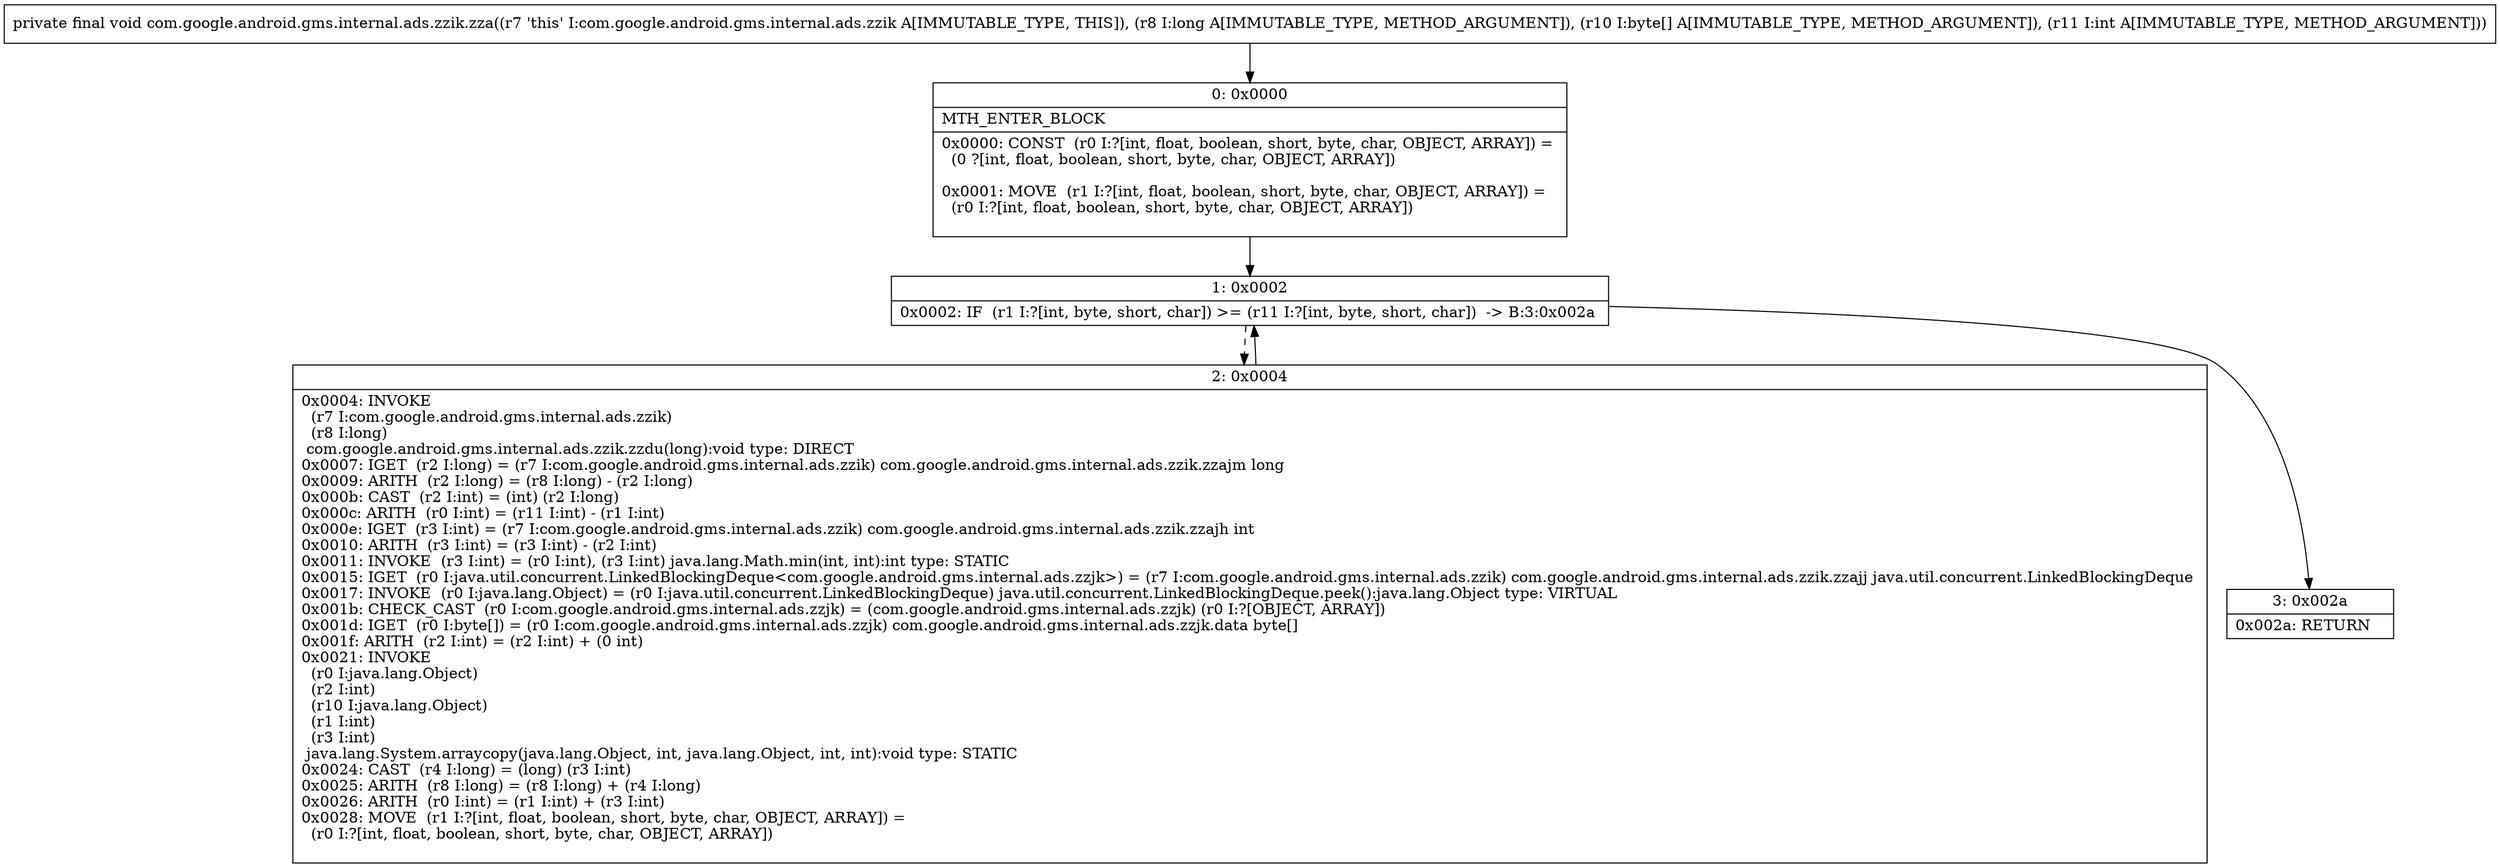 digraph "CFG forcom.google.android.gms.internal.ads.zzik.zza(J[BI)V" {
Node_0 [shape=record,label="{0\:\ 0x0000|MTH_ENTER_BLOCK\l|0x0000: CONST  (r0 I:?[int, float, boolean, short, byte, char, OBJECT, ARRAY]) = \l  (0 ?[int, float, boolean, short, byte, char, OBJECT, ARRAY])\l \l0x0001: MOVE  (r1 I:?[int, float, boolean, short, byte, char, OBJECT, ARRAY]) = \l  (r0 I:?[int, float, boolean, short, byte, char, OBJECT, ARRAY])\l \l}"];
Node_1 [shape=record,label="{1\:\ 0x0002|0x0002: IF  (r1 I:?[int, byte, short, char]) \>= (r11 I:?[int, byte, short, char])  \-\> B:3:0x002a \l}"];
Node_2 [shape=record,label="{2\:\ 0x0004|0x0004: INVOKE  \l  (r7 I:com.google.android.gms.internal.ads.zzik)\l  (r8 I:long)\l com.google.android.gms.internal.ads.zzik.zzdu(long):void type: DIRECT \l0x0007: IGET  (r2 I:long) = (r7 I:com.google.android.gms.internal.ads.zzik) com.google.android.gms.internal.ads.zzik.zzajm long \l0x0009: ARITH  (r2 I:long) = (r8 I:long) \- (r2 I:long) \l0x000b: CAST  (r2 I:int) = (int) (r2 I:long) \l0x000c: ARITH  (r0 I:int) = (r11 I:int) \- (r1 I:int) \l0x000e: IGET  (r3 I:int) = (r7 I:com.google.android.gms.internal.ads.zzik) com.google.android.gms.internal.ads.zzik.zzajh int \l0x0010: ARITH  (r3 I:int) = (r3 I:int) \- (r2 I:int) \l0x0011: INVOKE  (r3 I:int) = (r0 I:int), (r3 I:int) java.lang.Math.min(int, int):int type: STATIC \l0x0015: IGET  (r0 I:java.util.concurrent.LinkedBlockingDeque\<com.google.android.gms.internal.ads.zzjk\>) = (r7 I:com.google.android.gms.internal.ads.zzik) com.google.android.gms.internal.ads.zzik.zzajj java.util.concurrent.LinkedBlockingDeque \l0x0017: INVOKE  (r0 I:java.lang.Object) = (r0 I:java.util.concurrent.LinkedBlockingDeque) java.util.concurrent.LinkedBlockingDeque.peek():java.lang.Object type: VIRTUAL \l0x001b: CHECK_CAST  (r0 I:com.google.android.gms.internal.ads.zzjk) = (com.google.android.gms.internal.ads.zzjk) (r0 I:?[OBJECT, ARRAY]) \l0x001d: IGET  (r0 I:byte[]) = (r0 I:com.google.android.gms.internal.ads.zzjk) com.google.android.gms.internal.ads.zzjk.data byte[] \l0x001f: ARITH  (r2 I:int) = (r2 I:int) + (0 int) \l0x0021: INVOKE  \l  (r0 I:java.lang.Object)\l  (r2 I:int)\l  (r10 I:java.lang.Object)\l  (r1 I:int)\l  (r3 I:int)\l java.lang.System.arraycopy(java.lang.Object, int, java.lang.Object, int, int):void type: STATIC \l0x0024: CAST  (r4 I:long) = (long) (r3 I:int) \l0x0025: ARITH  (r8 I:long) = (r8 I:long) + (r4 I:long) \l0x0026: ARITH  (r0 I:int) = (r1 I:int) + (r3 I:int) \l0x0028: MOVE  (r1 I:?[int, float, boolean, short, byte, char, OBJECT, ARRAY]) = \l  (r0 I:?[int, float, boolean, short, byte, char, OBJECT, ARRAY])\l \l}"];
Node_3 [shape=record,label="{3\:\ 0x002a|0x002a: RETURN   \l}"];
MethodNode[shape=record,label="{private final void com.google.android.gms.internal.ads.zzik.zza((r7 'this' I:com.google.android.gms.internal.ads.zzik A[IMMUTABLE_TYPE, THIS]), (r8 I:long A[IMMUTABLE_TYPE, METHOD_ARGUMENT]), (r10 I:byte[] A[IMMUTABLE_TYPE, METHOD_ARGUMENT]), (r11 I:int A[IMMUTABLE_TYPE, METHOD_ARGUMENT])) }"];
MethodNode -> Node_0;
Node_0 -> Node_1;
Node_1 -> Node_2[style=dashed];
Node_1 -> Node_3;
Node_2 -> Node_1;
}

